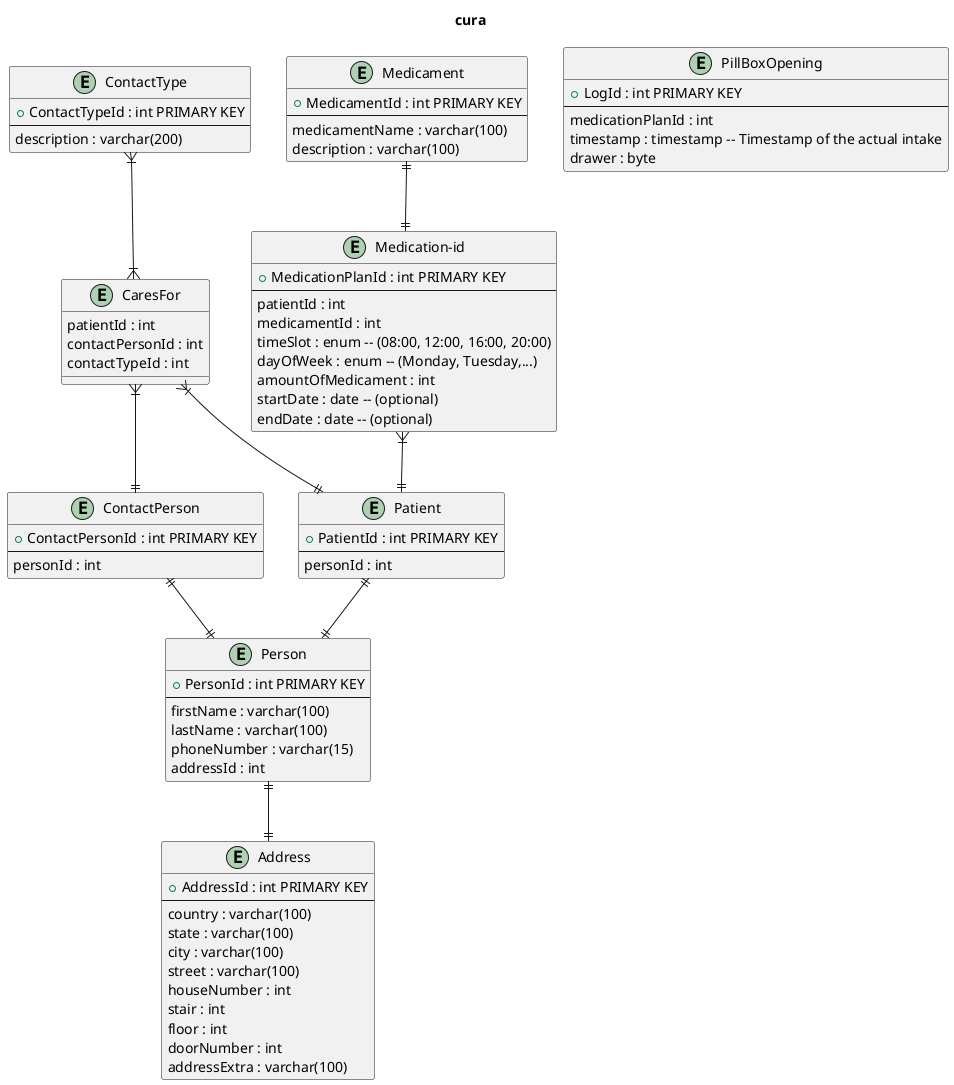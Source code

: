 @startuml cura
title cura

entity "Person" as person {
    +PersonId : int PRIMARY KEY
    --
    firstName : varchar(100)
    lastName : varchar(100)
    phoneNumber : varchar(15)
    addressId : int
}

entity "Patient" as patient {
    +PatientId : int PRIMARY KEY
    --
    personId : int
}

entity "ContactPerson" as contactPerson{
    +ContactPersonId : int PRIMARY KEY
    --
    personId : int
}

entity "CaresFor" as caresFor{
    patientId : int
    contactPersonId : int
    contactTypeId : int
}

entity "ContactType" as contactType{
    +ContactTypeId : int PRIMARY KEY
    --
    description : varchar(200)
}

entity "Address" as location{
    +AddressId : int PRIMARY KEY
    --
    country : varchar(100)
    state : varchar(100)
    city : varchar(100)
    street : varchar(100)
    houseNumber : int
    stair : int
    floor : int
    doorNumber : int
    addressExtra : varchar(100)
}

entity "Medicament" as medicament{
    +MedicamentId : int PRIMARY KEY
    --
    medicamentName : varchar(100)
    description : varchar(100)
}

entity "Medication-id" as plan {
    +MedicationPlanId : int PRIMARY KEY
    --
    patientId : int
    medicamentId : int
    timeSlot : enum -- (08:00, 12:00, 16:00, 20:00)
    dayOfWeek : enum -- (Monday, Tuesday,...)
    amountOfMedicament : int
    startDate : date -- (optional)
    endDate : date -- (optional)
}

entity "PillBoxOpening" as medicationLog {
    +LogId : int PRIMARY KEY
    --
    medicationPlanId : int
    timestamp : timestamp -- Timestamp of the actual intake
    drawer : byte
}




caresFor }|--|| contactPerson
caresFor }|--|| patient
contactPerson ||--|| person
patient ||--|| person
plan }|--|| patient
medicament ||--|| plan
person ||--|| location
contactType }|--|{ caresFor


@enduml
